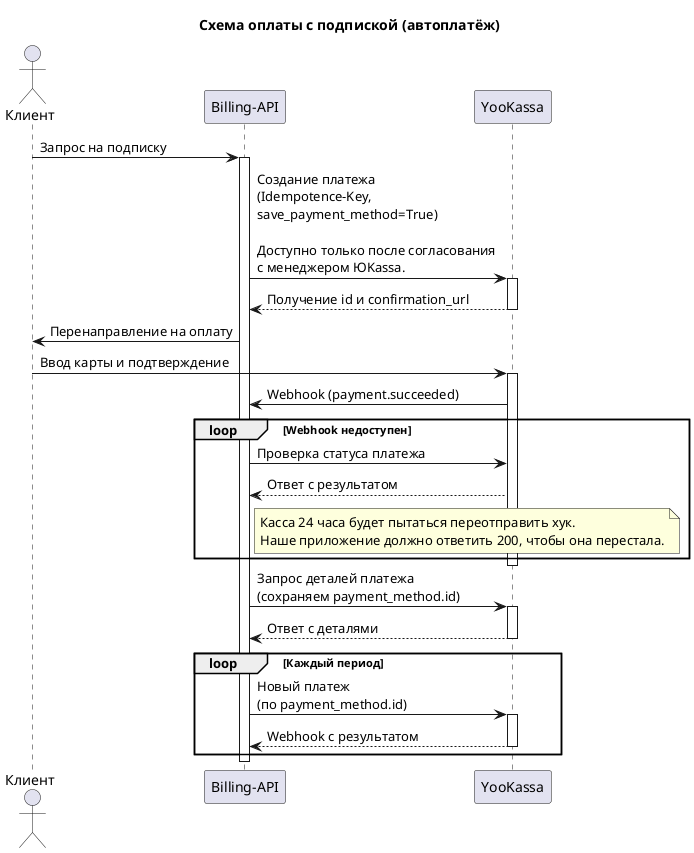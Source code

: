 @startuml autopayment
title Схема оплаты с подпиской (автоплатёж)

actor Клиент as Client
participant "Billing-API" as BillingAPI
participant "YooKassa" as YooKassa

Client -> BillingAPI: Запрос на подписку
activate BillingAPI

BillingAPI -> YooKassa: Создание платежа\n(Idempotence-Key,\nsave_payment_method=True)\n\nДоступно только после согласования\nс менеджером ЮKassa.
activate YooKassa

YooKassa --> BillingAPI: Получение id и confirmation_url
deactivate YooKassa

BillingAPI -> Client: Перенаправление на оплату

Client -> YooKassa: Ввод карты и подтверждение
activate YooKassa

YooKassa -> BillingAPI: Webhook (payment.succeeded)

loop Webhook недоступен
    BillingAPI -> YooKassa: Проверка статуса платежа
    YooKassa --> BillingAPI: Ответ с результатом
    note right of BillingAPI
        Касса 24 часа будет пытаться переотправить хук.
        Наше приложение должно ответить 200, чтобы она перестала.
    end note
end

deactivate YooKassa

BillingAPI -> YooKassa: Запрос деталей платежа\n(сохраняем payment_method.id)
activate YooKassa
YooKassa --> BillingAPI: Ответ с деталями
deactivate YooKassa

loop Каждый период
    BillingAPI -> YooKassa: Новый платеж\n(по payment_method.id)
    activate YooKassa
    YooKassa --> BillingAPI: Webhook с результатом
    deactivate YooKassa
end

deactivate BillingAPI

@enduml